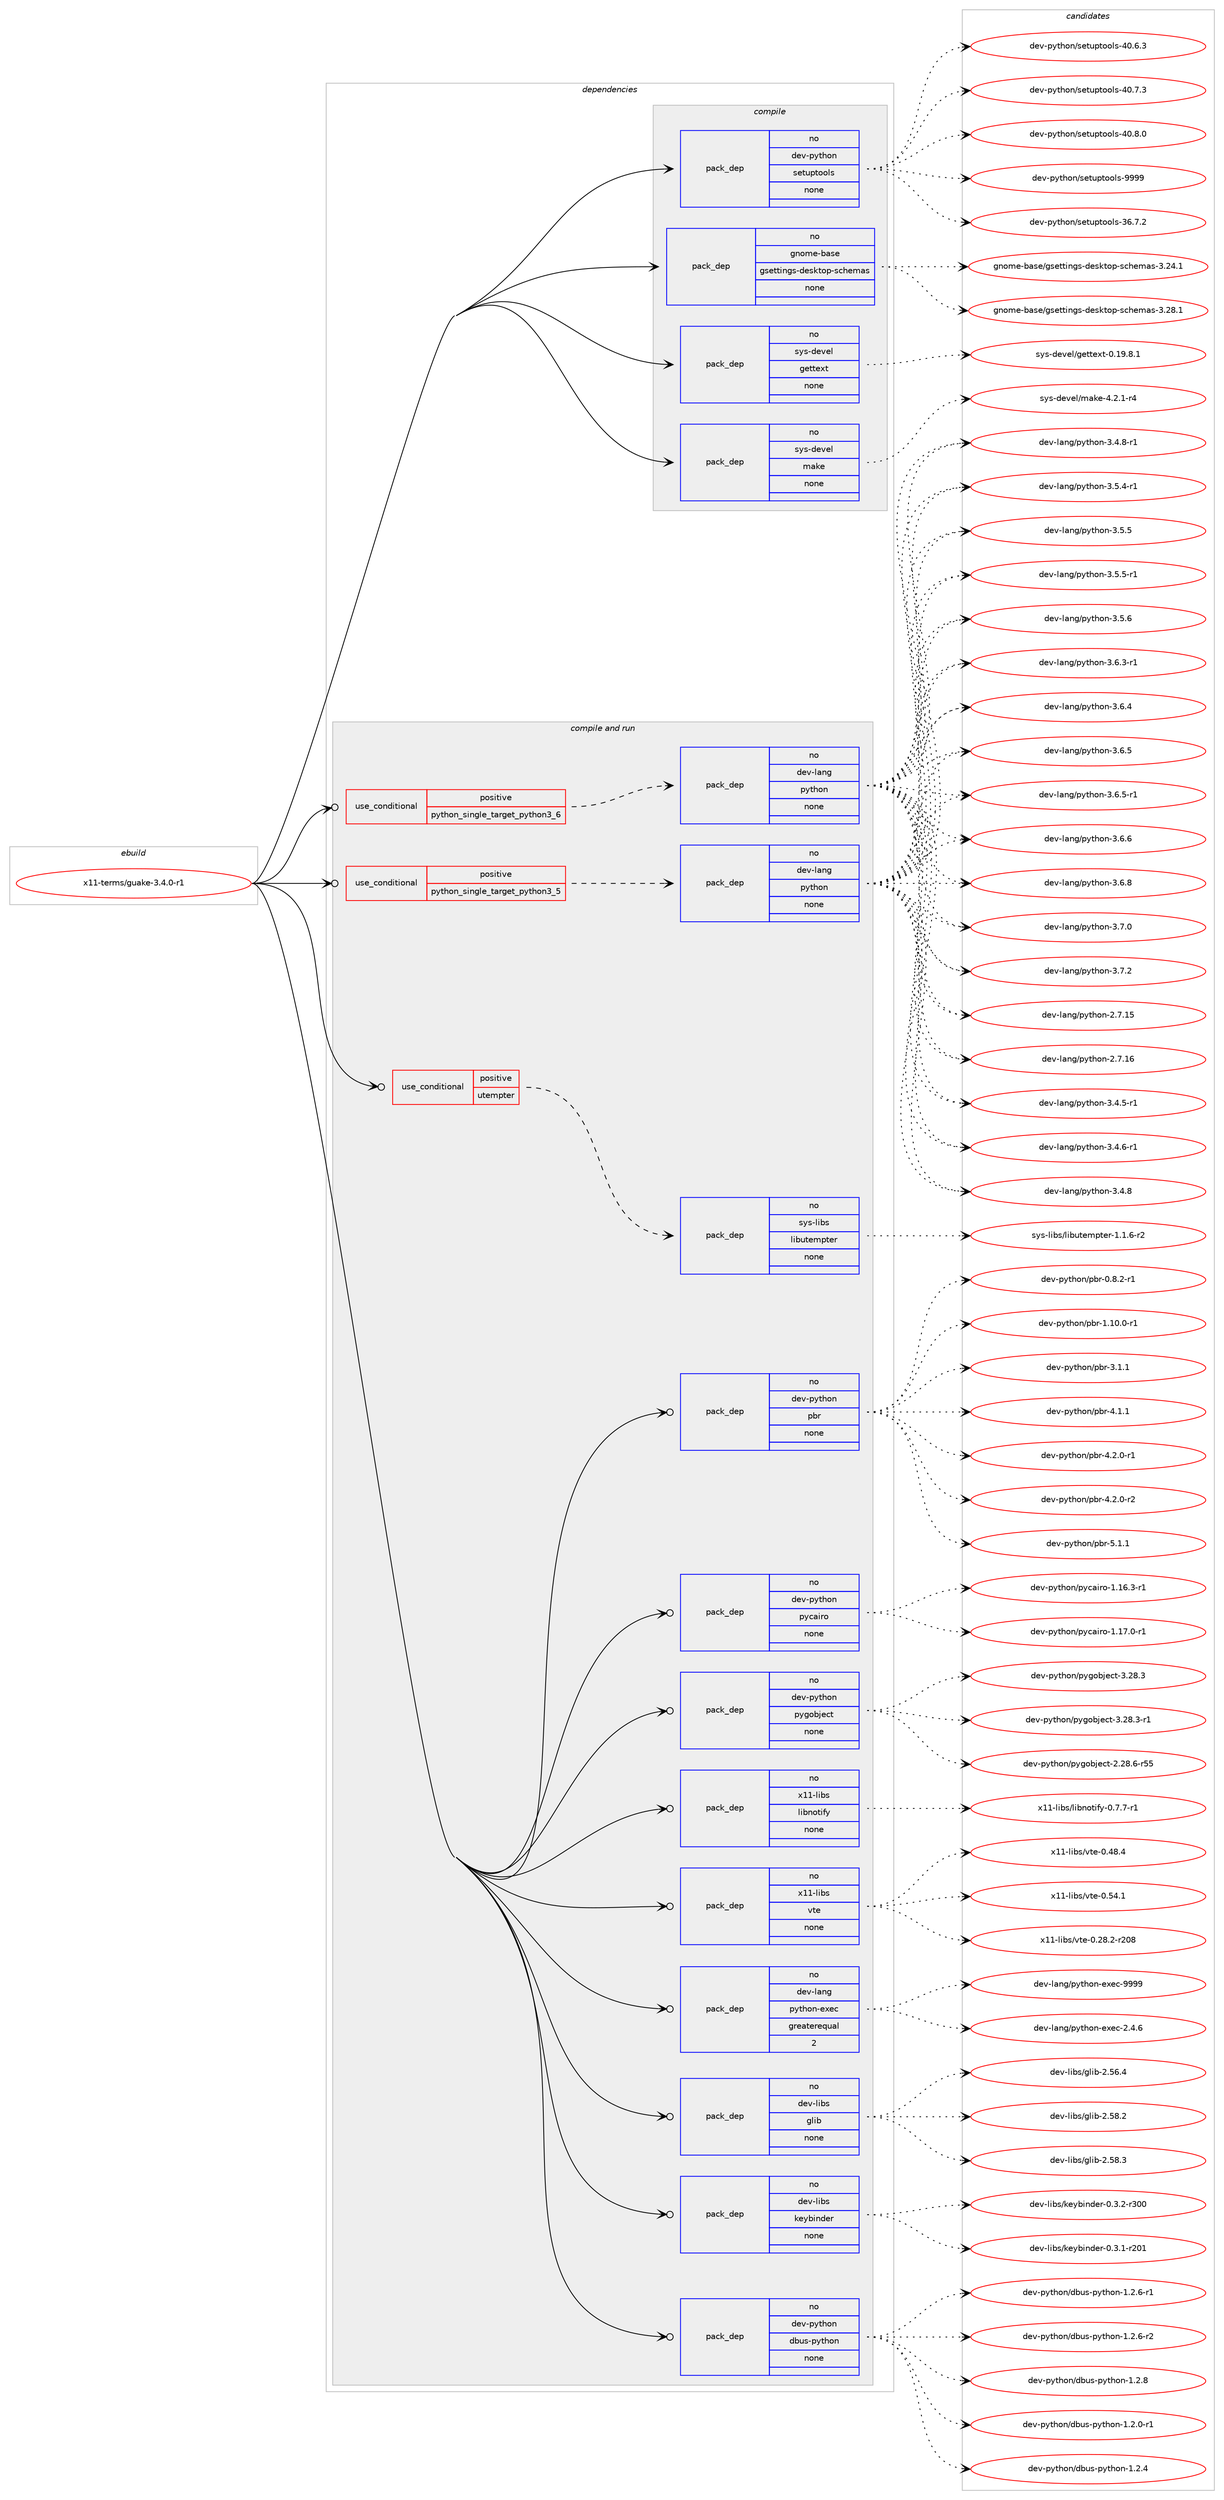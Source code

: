 digraph prolog {

# *************
# Graph options
# *************

newrank=true;
concentrate=true;
compound=true;
graph [rankdir=LR,fontname=Helvetica,fontsize=10,ranksep=1.5];#, ranksep=2.5, nodesep=0.2];
edge  [arrowhead=vee];
node  [fontname=Helvetica,fontsize=10];

# **********
# The ebuild
# **********

subgraph cluster_leftcol {
color=gray;
rank=same;
label=<<i>ebuild</i>>;
id [label="x11-terms/guake-3.4.0-r1", color=red, width=4, href="../x11-terms/guake-3.4.0-r1.svg"];
}

# ****************
# The dependencies
# ****************

subgraph cluster_midcol {
color=gray;
label=<<i>dependencies</i>>;
subgraph cluster_compile {
fillcolor="#eeeeee";
style=filled;
label=<<i>compile</i>>;
subgraph pack1271180 {
dependency1768008 [label=<<TABLE BORDER="0" CELLBORDER="1" CELLSPACING="0" CELLPADDING="4" WIDTH="220"><TR><TD ROWSPAN="6" CELLPADDING="30">pack_dep</TD></TR><TR><TD WIDTH="110">no</TD></TR><TR><TD>dev-python</TD></TR><TR><TD>setuptools</TD></TR><TR><TD>none</TD></TR><TR><TD></TD></TR></TABLE>>, shape=none, color=blue];
}
id:e -> dependency1768008:w [weight=20,style="solid",arrowhead="vee"];
subgraph pack1271181 {
dependency1768009 [label=<<TABLE BORDER="0" CELLBORDER="1" CELLSPACING="0" CELLPADDING="4" WIDTH="220"><TR><TD ROWSPAN="6" CELLPADDING="30">pack_dep</TD></TR><TR><TD WIDTH="110">no</TD></TR><TR><TD>gnome-base</TD></TR><TR><TD>gsettings-desktop-schemas</TD></TR><TR><TD>none</TD></TR><TR><TD></TD></TR></TABLE>>, shape=none, color=blue];
}
id:e -> dependency1768009:w [weight=20,style="solid",arrowhead="vee"];
subgraph pack1271182 {
dependency1768010 [label=<<TABLE BORDER="0" CELLBORDER="1" CELLSPACING="0" CELLPADDING="4" WIDTH="220"><TR><TD ROWSPAN="6" CELLPADDING="30">pack_dep</TD></TR><TR><TD WIDTH="110">no</TD></TR><TR><TD>sys-devel</TD></TR><TR><TD>gettext</TD></TR><TR><TD>none</TD></TR><TR><TD></TD></TR></TABLE>>, shape=none, color=blue];
}
id:e -> dependency1768010:w [weight=20,style="solid",arrowhead="vee"];
subgraph pack1271183 {
dependency1768011 [label=<<TABLE BORDER="0" CELLBORDER="1" CELLSPACING="0" CELLPADDING="4" WIDTH="220"><TR><TD ROWSPAN="6" CELLPADDING="30">pack_dep</TD></TR><TR><TD WIDTH="110">no</TD></TR><TR><TD>sys-devel</TD></TR><TR><TD>make</TD></TR><TR><TD>none</TD></TR><TR><TD></TD></TR></TABLE>>, shape=none, color=blue];
}
id:e -> dependency1768011:w [weight=20,style="solid",arrowhead="vee"];
}
subgraph cluster_compileandrun {
fillcolor="#eeeeee";
style=filled;
label=<<i>compile and run</i>>;
subgraph cond467023 {
dependency1768012 [label=<<TABLE BORDER="0" CELLBORDER="1" CELLSPACING="0" CELLPADDING="4"><TR><TD ROWSPAN="3" CELLPADDING="10">use_conditional</TD></TR><TR><TD>positive</TD></TR><TR><TD>python_single_target_python3_5</TD></TR></TABLE>>, shape=none, color=red];
subgraph pack1271184 {
dependency1768013 [label=<<TABLE BORDER="0" CELLBORDER="1" CELLSPACING="0" CELLPADDING="4" WIDTH="220"><TR><TD ROWSPAN="6" CELLPADDING="30">pack_dep</TD></TR><TR><TD WIDTH="110">no</TD></TR><TR><TD>dev-lang</TD></TR><TR><TD>python</TD></TR><TR><TD>none</TD></TR><TR><TD></TD></TR></TABLE>>, shape=none, color=blue];
}
dependency1768012:e -> dependency1768013:w [weight=20,style="dashed",arrowhead="vee"];
}
id:e -> dependency1768012:w [weight=20,style="solid",arrowhead="odotvee"];
subgraph cond467024 {
dependency1768014 [label=<<TABLE BORDER="0" CELLBORDER="1" CELLSPACING="0" CELLPADDING="4"><TR><TD ROWSPAN="3" CELLPADDING="10">use_conditional</TD></TR><TR><TD>positive</TD></TR><TR><TD>python_single_target_python3_6</TD></TR></TABLE>>, shape=none, color=red];
subgraph pack1271185 {
dependency1768015 [label=<<TABLE BORDER="0" CELLBORDER="1" CELLSPACING="0" CELLPADDING="4" WIDTH="220"><TR><TD ROWSPAN="6" CELLPADDING="30">pack_dep</TD></TR><TR><TD WIDTH="110">no</TD></TR><TR><TD>dev-lang</TD></TR><TR><TD>python</TD></TR><TR><TD>none</TD></TR><TR><TD></TD></TR></TABLE>>, shape=none, color=blue];
}
dependency1768014:e -> dependency1768015:w [weight=20,style="dashed",arrowhead="vee"];
}
id:e -> dependency1768014:w [weight=20,style="solid",arrowhead="odotvee"];
subgraph cond467025 {
dependency1768016 [label=<<TABLE BORDER="0" CELLBORDER="1" CELLSPACING="0" CELLPADDING="4"><TR><TD ROWSPAN="3" CELLPADDING="10">use_conditional</TD></TR><TR><TD>positive</TD></TR><TR><TD>utempter</TD></TR></TABLE>>, shape=none, color=red];
subgraph pack1271186 {
dependency1768017 [label=<<TABLE BORDER="0" CELLBORDER="1" CELLSPACING="0" CELLPADDING="4" WIDTH="220"><TR><TD ROWSPAN="6" CELLPADDING="30">pack_dep</TD></TR><TR><TD WIDTH="110">no</TD></TR><TR><TD>sys-libs</TD></TR><TR><TD>libutempter</TD></TR><TR><TD>none</TD></TR><TR><TD></TD></TR></TABLE>>, shape=none, color=blue];
}
dependency1768016:e -> dependency1768017:w [weight=20,style="dashed",arrowhead="vee"];
}
id:e -> dependency1768016:w [weight=20,style="solid",arrowhead="odotvee"];
subgraph pack1271187 {
dependency1768018 [label=<<TABLE BORDER="0" CELLBORDER="1" CELLSPACING="0" CELLPADDING="4" WIDTH="220"><TR><TD ROWSPAN="6" CELLPADDING="30">pack_dep</TD></TR><TR><TD WIDTH="110">no</TD></TR><TR><TD>dev-lang</TD></TR><TR><TD>python-exec</TD></TR><TR><TD>greaterequal</TD></TR><TR><TD>2</TD></TR></TABLE>>, shape=none, color=blue];
}
id:e -> dependency1768018:w [weight=20,style="solid",arrowhead="odotvee"];
subgraph pack1271188 {
dependency1768019 [label=<<TABLE BORDER="0" CELLBORDER="1" CELLSPACING="0" CELLPADDING="4" WIDTH="220"><TR><TD ROWSPAN="6" CELLPADDING="30">pack_dep</TD></TR><TR><TD WIDTH="110">no</TD></TR><TR><TD>dev-libs</TD></TR><TR><TD>glib</TD></TR><TR><TD>none</TD></TR><TR><TD></TD></TR></TABLE>>, shape=none, color=blue];
}
id:e -> dependency1768019:w [weight=20,style="solid",arrowhead="odotvee"];
subgraph pack1271189 {
dependency1768020 [label=<<TABLE BORDER="0" CELLBORDER="1" CELLSPACING="0" CELLPADDING="4" WIDTH="220"><TR><TD ROWSPAN="6" CELLPADDING="30">pack_dep</TD></TR><TR><TD WIDTH="110">no</TD></TR><TR><TD>dev-libs</TD></TR><TR><TD>keybinder</TD></TR><TR><TD>none</TD></TR><TR><TD></TD></TR></TABLE>>, shape=none, color=blue];
}
id:e -> dependency1768020:w [weight=20,style="solid",arrowhead="odotvee"];
subgraph pack1271190 {
dependency1768021 [label=<<TABLE BORDER="0" CELLBORDER="1" CELLSPACING="0" CELLPADDING="4" WIDTH="220"><TR><TD ROWSPAN="6" CELLPADDING="30">pack_dep</TD></TR><TR><TD WIDTH="110">no</TD></TR><TR><TD>dev-python</TD></TR><TR><TD>dbus-python</TD></TR><TR><TD>none</TD></TR><TR><TD></TD></TR></TABLE>>, shape=none, color=blue];
}
id:e -> dependency1768021:w [weight=20,style="solid",arrowhead="odotvee"];
subgraph pack1271191 {
dependency1768022 [label=<<TABLE BORDER="0" CELLBORDER="1" CELLSPACING="0" CELLPADDING="4" WIDTH="220"><TR><TD ROWSPAN="6" CELLPADDING="30">pack_dep</TD></TR><TR><TD WIDTH="110">no</TD></TR><TR><TD>dev-python</TD></TR><TR><TD>pbr</TD></TR><TR><TD>none</TD></TR><TR><TD></TD></TR></TABLE>>, shape=none, color=blue];
}
id:e -> dependency1768022:w [weight=20,style="solid",arrowhead="odotvee"];
subgraph pack1271192 {
dependency1768023 [label=<<TABLE BORDER="0" CELLBORDER="1" CELLSPACING="0" CELLPADDING="4" WIDTH="220"><TR><TD ROWSPAN="6" CELLPADDING="30">pack_dep</TD></TR><TR><TD WIDTH="110">no</TD></TR><TR><TD>dev-python</TD></TR><TR><TD>pycairo</TD></TR><TR><TD>none</TD></TR><TR><TD></TD></TR></TABLE>>, shape=none, color=blue];
}
id:e -> dependency1768023:w [weight=20,style="solid",arrowhead="odotvee"];
subgraph pack1271193 {
dependency1768024 [label=<<TABLE BORDER="0" CELLBORDER="1" CELLSPACING="0" CELLPADDING="4" WIDTH="220"><TR><TD ROWSPAN="6" CELLPADDING="30">pack_dep</TD></TR><TR><TD WIDTH="110">no</TD></TR><TR><TD>dev-python</TD></TR><TR><TD>pygobject</TD></TR><TR><TD>none</TD></TR><TR><TD></TD></TR></TABLE>>, shape=none, color=blue];
}
id:e -> dependency1768024:w [weight=20,style="solid",arrowhead="odotvee"];
subgraph pack1271194 {
dependency1768025 [label=<<TABLE BORDER="0" CELLBORDER="1" CELLSPACING="0" CELLPADDING="4" WIDTH="220"><TR><TD ROWSPAN="6" CELLPADDING="30">pack_dep</TD></TR><TR><TD WIDTH="110">no</TD></TR><TR><TD>x11-libs</TD></TR><TR><TD>libnotify</TD></TR><TR><TD>none</TD></TR><TR><TD></TD></TR></TABLE>>, shape=none, color=blue];
}
id:e -> dependency1768025:w [weight=20,style="solid",arrowhead="odotvee"];
subgraph pack1271195 {
dependency1768026 [label=<<TABLE BORDER="0" CELLBORDER="1" CELLSPACING="0" CELLPADDING="4" WIDTH="220"><TR><TD ROWSPAN="6" CELLPADDING="30">pack_dep</TD></TR><TR><TD WIDTH="110">no</TD></TR><TR><TD>x11-libs</TD></TR><TR><TD>vte</TD></TR><TR><TD>none</TD></TR><TR><TD></TD></TR></TABLE>>, shape=none, color=blue];
}
id:e -> dependency1768026:w [weight=20,style="solid",arrowhead="odotvee"];
}
subgraph cluster_run {
fillcolor="#eeeeee";
style=filled;
label=<<i>run</i>>;
}
}

# **************
# The candidates
# **************

subgraph cluster_choices {
rank=same;
color=gray;
label=<<i>candidates</i>>;

subgraph choice1271180 {
color=black;
nodesep=1;
choice100101118451121211161041111104711510111611711211611111110811545515446554650 [label="dev-python/setuptools-36.7.2", color=red, width=4,href="../dev-python/setuptools-36.7.2.svg"];
choice100101118451121211161041111104711510111611711211611111110811545524846544651 [label="dev-python/setuptools-40.6.3", color=red, width=4,href="../dev-python/setuptools-40.6.3.svg"];
choice100101118451121211161041111104711510111611711211611111110811545524846554651 [label="dev-python/setuptools-40.7.3", color=red, width=4,href="../dev-python/setuptools-40.7.3.svg"];
choice100101118451121211161041111104711510111611711211611111110811545524846564648 [label="dev-python/setuptools-40.8.0", color=red, width=4,href="../dev-python/setuptools-40.8.0.svg"];
choice10010111845112121116104111110471151011161171121161111111081154557575757 [label="dev-python/setuptools-9999", color=red, width=4,href="../dev-python/setuptools-9999.svg"];
dependency1768008:e -> choice100101118451121211161041111104711510111611711211611111110811545515446554650:w [style=dotted,weight="100"];
dependency1768008:e -> choice100101118451121211161041111104711510111611711211611111110811545524846544651:w [style=dotted,weight="100"];
dependency1768008:e -> choice100101118451121211161041111104711510111611711211611111110811545524846554651:w [style=dotted,weight="100"];
dependency1768008:e -> choice100101118451121211161041111104711510111611711211611111110811545524846564648:w [style=dotted,weight="100"];
dependency1768008:e -> choice10010111845112121116104111110471151011161171121161111111081154557575757:w [style=dotted,weight="100"];
}
subgraph choice1271181 {
color=black;
nodesep=1;
choice103110111109101459897115101471031151011161161051101031154510010111510711611111245115991041011099711545514650524649 [label="gnome-base/gsettings-desktop-schemas-3.24.1", color=red, width=4,href="../gnome-base/gsettings-desktop-schemas-3.24.1.svg"];
choice103110111109101459897115101471031151011161161051101031154510010111510711611111245115991041011099711545514650564649 [label="gnome-base/gsettings-desktop-schemas-3.28.1", color=red, width=4,href="../gnome-base/gsettings-desktop-schemas-3.28.1.svg"];
dependency1768009:e -> choice103110111109101459897115101471031151011161161051101031154510010111510711611111245115991041011099711545514650524649:w [style=dotted,weight="100"];
dependency1768009:e -> choice103110111109101459897115101471031151011161161051101031154510010111510711611111245115991041011099711545514650564649:w [style=dotted,weight="100"];
}
subgraph choice1271182 {
color=black;
nodesep=1;
choice1151211154510010111810110847103101116116101120116454846495746564649 [label="sys-devel/gettext-0.19.8.1", color=red, width=4,href="../sys-devel/gettext-0.19.8.1.svg"];
dependency1768010:e -> choice1151211154510010111810110847103101116116101120116454846495746564649:w [style=dotted,weight="100"];
}
subgraph choice1271183 {
color=black;
nodesep=1;
choice1151211154510010111810110847109971071014552465046494511452 [label="sys-devel/make-4.2.1-r4", color=red, width=4,href="../sys-devel/make-4.2.1-r4.svg"];
dependency1768011:e -> choice1151211154510010111810110847109971071014552465046494511452:w [style=dotted,weight="100"];
}
subgraph choice1271184 {
color=black;
nodesep=1;
choice10010111845108971101034711212111610411111045504655464953 [label="dev-lang/python-2.7.15", color=red, width=4,href="../dev-lang/python-2.7.15.svg"];
choice10010111845108971101034711212111610411111045504655464954 [label="dev-lang/python-2.7.16", color=red, width=4,href="../dev-lang/python-2.7.16.svg"];
choice1001011184510897110103471121211161041111104551465246534511449 [label="dev-lang/python-3.4.5-r1", color=red, width=4,href="../dev-lang/python-3.4.5-r1.svg"];
choice1001011184510897110103471121211161041111104551465246544511449 [label="dev-lang/python-3.4.6-r1", color=red, width=4,href="../dev-lang/python-3.4.6-r1.svg"];
choice100101118451089711010347112121116104111110455146524656 [label="dev-lang/python-3.4.8", color=red, width=4,href="../dev-lang/python-3.4.8.svg"];
choice1001011184510897110103471121211161041111104551465246564511449 [label="dev-lang/python-3.4.8-r1", color=red, width=4,href="../dev-lang/python-3.4.8-r1.svg"];
choice1001011184510897110103471121211161041111104551465346524511449 [label="dev-lang/python-3.5.4-r1", color=red, width=4,href="../dev-lang/python-3.5.4-r1.svg"];
choice100101118451089711010347112121116104111110455146534653 [label="dev-lang/python-3.5.5", color=red, width=4,href="../dev-lang/python-3.5.5.svg"];
choice1001011184510897110103471121211161041111104551465346534511449 [label="dev-lang/python-3.5.5-r1", color=red, width=4,href="../dev-lang/python-3.5.5-r1.svg"];
choice100101118451089711010347112121116104111110455146534654 [label="dev-lang/python-3.5.6", color=red, width=4,href="../dev-lang/python-3.5.6.svg"];
choice1001011184510897110103471121211161041111104551465446514511449 [label="dev-lang/python-3.6.3-r1", color=red, width=4,href="../dev-lang/python-3.6.3-r1.svg"];
choice100101118451089711010347112121116104111110455146544652 [label="dev-lang/python-3.6.4", color=red, width=4,href="../dev-lang/python-3.6.4.svg"];
choice100101118451089711010347112121116104111110455146544653 [label="dev-lang/python-3.6.5", color=red, width=4,href="../dev-lang/python-3.6.5.svg"];
choice1001011184510897110103471121211161041111104551465446534511449 [label="dev-lang/python-3.6.5-r1", color=red, width=4,href="../dev-lang/python-3.6.5-r1.svg"];
choice100101118451089711010347112121116104111110455146544654 [label="dev-lang/python-3.6.6", color=red, width=4,href="../dev-lang/python-3.6.6.svg"];
choice100101118451089711010347112121116104111110455146544656 [label="dev-lang/python-3.6.8", color=red, width=4,href="../dev-lang/python-3.6.8.svg"];
choice100101118451089711010347112121116104111110455146554648 [label="dev-lang/python-3.7.0", color=red, width=4,href="../dev-lang/python-3.7.0.svg"];
choice100101118451089711010347112121116104111110455146554650 [label="dev-lang/python-3.7.2", color=red, width=4,href="../dev-lang/python-3.7.2.svg"];
dependency1768013:e -> choice10010111845108971101034711212111610411111045504655464953:w [style=dotted,weight="100"];
dependency1768013:e -> choice10010111845108971101034711212111610411111045504655464954:w [style=dotted,weight="100"];
dependency1768013:e -> choice1001011184510897110103471121211161041111104551465246534511449:w [style=dotted,weight="100"];
dependency1768013:e -> choice1001011184510897110103471121211161041111104551465246544511449:w [style=dotted,weight="100"];
dependency1768013:e -> choice100101118451089711010347112121116104111110455146524656:w [style=dotted,weight="100"];
dependency1768013:e -> choice1001011184510897110103471121211161041111104551465246564511449:w [style=dotted,weight="100"];
dependency1768013:e -> choice1001011184510897110103471121211161041111104551465346524511449:w [style=dotted,weight="100"];
dependency1768013:e -> choice100101118451089711010347112121116104111110455146534653:w [style=dotted,weight="100"];
dependency1768013:e -> choice1001011184510897110103471121211161041111104551465346534511449:w [style=dotted,weight="100"];
dependency1768013:e -> choice100101118451089711010347112121116104111110455146534654:w [style=dotted,weight="100"];
dependency1768013:e -> choice1001011184510897110103471121211161041111104551465446514511449:w [style=dotted,weight="100"];
dependency1768013:e -> choice100101118451089711010347112121116104111110455146544652:w [style=dotted,weight="100"];
dependency1768013:e -> choice100101118451089711010347112121116104111110455146544653:w [style=dotted,weight="100"];
dependency1768013:e -> choice1001011184510897110103471121211161041111104551465446534511449:w [style=dotted,weight="100"];
dependency1768013:e -> choice100101118451089711010347112121116104111110455146544654:w [style=dotted,weight="100"];
dependency1768013:e -> choice100101118451089711010347112121116104111110455146544656:w [style=dotted,weight="100"];
dependency1768013:e -> choice100101118451089711010347112121116104111110455146554648:w [style=dotted,weight="100"];
dependency1768013:e -> choice100101118451089711010347112121116104111110455146554650:w [style=dotted,weight="100"];
}
subgraph choice1271185 {
color=black;
nodesep=1;
choice10010111845108971101034711212111610411111045504655464953 [label="dev-lang/python-2.7.15", color=red, width=4,href="../dev-lang/python-2.7.15.svg"];
choice10010111845108971101034711212111610411111045504655464954 [label="dev-lang/python-2.7.16", color=red, width=4,href="../dev-lang/python-2.7.16.svg"];
choice1001011184510897110103471121211161041111104551465246534511449 [label="dev-lang/python-3.4.5-r1", color=red, width=4,href="../dev-lang/python-3.4.5-r1.svg"];
choice1001011184510897110103471121211161041111104551465246544511449 [label="dev-lang/python-3.4.6-r1", color=red, width=4,href="../dev-lang/python-3.4.6-r1.svg"];
choice100101118451089711010347112121116104111110455146524656 [label="dev-lang/python-3.4.8", color=red, width=4,href="../dev-lang/python-3.4.8.svg"];
choice1001011184510897110103471121211161041111104551465246564511449 [label="dev-lang/python-3.4.8-r1", color=red, width=4,href="../dev-lang/python-3.4.8-r1.svg"];
choice1001011184510897110103471121211161041111104551465346524511449 [label="dev-lang/python-3.5.4-r1", color=red, width=4,href="../dev-lang/python-3.5.4-r1.svg"];
choice100101118451089711010347112121116104111110455146534653 [label="dev-lang/python-3.5.5", color=red, width=4,href="../dev-lang/python-3.5.5.svg"];
choice1001011184510897110103471121211161041111104551465346534511449 [label="dev-lang/python-3.5.5-r1", color=red, width=4,href="../dev-lang/python-3.5.5-r1.svg"];
choice100101118451089711010347112121116104111110455146534654 [label="dev-lang/python-3.5.6", color=red, width=4,href="../dev-lang/python-3.5.6.svg"];
choice1001011184510897110103471121211161041111104551465446514511449 [label="dev-lang/python-3.6.3-r1", color=red, width=4,href="../dev-lang/python-3.6.3-r1.svg"];
choice100101118451089711010347112121116104111110455146544652 [label="dev-lang/python-3.6.4", color=red, width=4,href="../dev-lang/python-3.6.4.svg"];
choice100101118451089711010347112121116104111110455146544653 [label="dev-lang/python-3.6.5", color=red, width=4,href="../dev-lang/python-3.6.5.svg"];
choice1001011184510897110103471121211161041111104551465446534511449 [label="dev-lang/python-3.6.5-r1", color=red, width=4,href="../dev-lang/python-3.6.5-r1.svg"];
choice100101118451089711010347112121116104111110455146544654 [label="dev-lang/python-3.6.6", color=red, width=4,href="../dev-lang/python-3.6.6.svg"];
choice100101118451089711010347112121116104111110455146544656 [label="dev-lang/python-3.6.8", color=red, width=4,href="../dev-lang/python-3.6.8.svg"];
choice100101118451089711010347112121116104111110455146554648 [label="dev-lang/python-3.7.0", color=red, width=4,href="../dev-lang/python-3.7.0.svg"];
choice100101118451089711010347112121116104111110455146554650 [label="dev-lang/python-3.7.2", color=red, width=4,href="../dev-lang/python-3.7.2.svg"];
dependency1768015:e -> choice10010111845108971101034711212111610411111045504655464953:w [style=dotted,weight="100"];
dependency1768015:e -> choice10010111845108971101034711212111610411111045504655464954:w [style=dotted,weight="100"];
dependency1768015:e -> choice1001011184510897110103471121211161041111104551465246534511449:w [style=dotted,weight="100"];
dependency1768015:e -> choice1001011184510897110103471121211161041111104551465246544511449:w [style=dotted,weight="100"];
dependency1768015:e -> choice100101118451089711010347112121116104111110455146524656:w [style=dotted,weight="100"];
dependency1768015:e -> choice1001011184510897110103471121211161041111104551465246564511449:w [style=dotted,weight="100"];
dependency1768015:e -> choice1001011184510897110103471121211161041111104551465346524511449:w [style=dotted,weight="100"];
dependency1768015:e -> choice100101118451089711010347112121116104111110455146534653:w [style=dotted,weight="100"];
dependency1768015:e -> choice1001011184510897110103471121211161041111104551465346534511449:w [style=dotted,weight="100"];
dependency1768015:e -> choice100101118451089711010347112121116104111110455146534654:w [style=dotted,weight="100"];
dependency1768015:e -> choice1001011184510897110103471121211161041111104551465446514511449:w [style=dotted,weight="100"];
dependency1768015:e -> choice100101118451089711010347112121116104111110455146544652:w [style=dotted,weight="100"];
dependency1768015:e -> choice100101118451089711010347112121116104111110455146544653:w [style=dotted,weight="100"];
dependency1768015:e -> choice1001011184510897110103471121211161041111104551465446534511449:w [style=dotted,weight="100"];
dependency1768015:e -> choice100101118451089711010347112121116104111110455146544654:w [style=dotted,weight="100"];
dependency1768015:e -> choice100101118451089711010347112121116104111110455146544656:w [style=dotted,weight="100"];
dependency1768015:e -> choice100101118451089711010347112121116104111110455146554648:w [style=dotted,weight="100"];
dependency1768015:e -> choice100101118451089711010347112121116104111110455146554650:w [style=dotted,weight="100"];
}
subgraph choice1271186 {
color=black;
nodesep=1;
choice115121115451081059811547108105981171161011091121161011144549464946544511450 [label="sys-libs/libutempter-1.1.6-r2", color=red, width=4,href="../sys-libs/libutempter-1.1.6-r2.svg"];
dependency1768017:e -> choice115121115451081059811547108105981171161011091121161011144549464946544511450:w [style=dotted,weight="100"];
}
subgraph choice1271187 {
color=black;
nodesep=1;
choice1001011184510897110103471121211161041111104510112010199455046524654 [label="dev-lang/python-exec-2.4.6", color=red, width=4,href="../dev-lang/python-exec-2.4.6.svg"];
choice10010111845108971101034711212111610411111045101120101994557575757 [label="dev-lang/python-exec-9999", color=red, width=4,href="../dev-lang/python-exec-9999.svg"];
dependency1768018:e -> choice1001011184510897110103471121211161041111104510112010199455046524654:w [style=dotted,weight="100"];
dependency1768018:e -> choice10010111845108971101034711212111610411111045101120101994557575757:w [style=dotted,weight="100"];
}
subgraph choice1271188 {
color=black;
nodesep=1;
choice1001011184510810598115471031081059845504653544652 [label="dev-libs/glib-2.56.4", color=red, width=4,href="../dev-libs/glib-2.56.4.svg"];
choice1001011184510810598115471031081059845504653564650 [label="dev-libs/glib-2.58.2", color=red, width=4,href="../dev-libs/glib-2.58.2.svg"];
choice1001011184510810598115471031081059845504653564651 [label="dev-libs/glib-2.58.3", color=red, width=4,href="../dev-libs/glib-2.58.3.svg"];
dependency1768019:e -> choice1001011184510810598115471031081059845504653544652:w [style=dotted,weight="100"];
dependency1768019:e -> choice1001011184510810598115471031081059845504653564650:w [style=dotted,weight="100"];
dependency1768019:e -> choice1001011184510810598115471031081059845504653564651:w [style=dotted,weight="100"];
}
subgraph choice1271189 {
color=black;
nodesep=1;
choice1001011184510810598115471071011219810511010010111445484651464945114504849 [label="dev-libs/keybinder-0.3.1-r201", color=red, width=4,href="../dev-libs/keybinder-0.3.1-r201.svg"];
choice1001011184510810598115471071011219810511010010111445484651465045114514848 [label="dev-libs/keybinder-0.3.2-r300", color=red, width=4,href="../dev-libs/keybinder-0.3.2-r300.svg"];
dependency1768020:e -> choice1001011184510810598115471071011219810511010010111445484651464945114504849:w [style=dotted,weight="100"];
dependency1768020:e -> choice1001011184510810598115471071011219810511010010111445484651465045114514848:w [style=dotted,weight="100"];
}
subgraph choice1271190 {
color=black;
nodesep=1;
choice100101118451121211161041111104710098117115451121211161041111104549465046484511449 [label="dev-python/dbus-python-1.2.0-r1", color=red, width=4,href="../dev-python/dbus-python-1.2.0-r1.svg"];
choice10010111845112121116104111110471009811711545112121116104111110454946504652 [label="dev-python/dbus-python-1.2.4", color=red, width=4,href="../dev-python/dbus-python-1.2.4.svg"];
choice100101118451121211161041111104710098117115451121211161041111104549465046544511449 [label="dev-python/dbus-python-1.2.6-r1", color=red, width=4,href="../dev-python/dbus-python-1.2.6-r1.svg"];
choice100101118451121211161041111104710098117115451121211161041111104549465046544511450 [label="dev-python/dbus-python-1.2.6-r2", color=red, width=4,href="../dev-python/dbus-python-1.2.6-r2.svg"];
choice10010111845112121116104111110471009811711545112121116104111110454946504656 [label="dev-python/dbus-python-1.2.8", color=red, width=4,href="../dev-python/dbus-python-1.2.8.svg"];
dependency1768021:e -> choice100101118451121211161041111104710098117115451121211161041111104549465046484511449:w [style=dotted,weight="100"];
dependency1768021:e -> choice10010111845112121116104111110471009811711545112121116104111110454946504652:w [style=dotted,weight="100"];
dependency1768021:e -> choice100101118451121211161041111104710098117115451121211161041111104549465046544511449:w [style=dotted,weight="100"];
dependency1768021:e -> choice100101118451121211161041111104710098117115451121211161041111104549465046544511450:w [style=dotted,weight="100"];
dependency1768021:e -> choice10010111845112121116104111110471009811711545112121116104111110454946504656:w [style=dotted,weight="100"];
}
subgraph choice1271191 {
color=black;
nodesep=1;
choice1001011184511212111610411111047112981144548465646504511449 [label="dev-python/pbr-0.8.2-r1", color=red, width=4,href="../dev-python/pbr-0.8.2-r1.svg"];
choice100101118451121211161041111104711298114454946494846484511449 [label="dev-python/pbr-1.10.0-r1", color=red, width=4,href="../dev-python/pbr-1.10.0-r1.svg"];
choice100101118451121211161041111104711298114455146494649 [label="dev-python/pbr-3.1.1", color=red, width=4,href="../dev-python/pbr-3.1.1.svg"];
choice100101118451121211161041111104711298114455246494649 [label="dev-python/pbr-4.1.1", color=red, width=4,href="../dev-python/pbr-4.1.1.svg"];
choice1001011184511212111610411111047112981144552465046484511449 [label="dev-python/pbr-4.2.0-r1", color=red, width=4,href="../dev-python/pbr-4.2.0-r1.svg"];
choice1001011184511212111610411111047112981144552465046484511450 [label="dev-python/pbr-4.2.0-r2", color=red, width=4,href="../dev-python/pbr-4.2.0-r2.svg"];
choice100101118451121211161041111104711298114455346494649 [label="dev-python/pbr-5.1.1", color=red, width=4,href="../dev-python/pbr-5.1.1.svg"];
dependency1768022:e -> choice1001011184511212111610411111047112981144548465646504511449:w [style=dotted,weight="100"];
dependency1768022:e -> choice100101118451121211161041111104711298114454946494846484511449:w [style=dotted,weight="100"];
dependency1768022:e -> choice100101118451121211161041111104711298114455146494649:w [style=dotted,weight="100"];
dependency1768022:e -> choice100101118451121211161041111104711298114455246494649:w [style=dotted,weight="100"];
dependency1768022:e -> choice1001011184511212111610411111047112981144552465046484511449:w [style=dotted,weight="100"];
dependency1768022:e -> choice1001011184511212111610411111047112981144552465046484511450:w [style=dotted,weight="100"];
dependency1768022:e -> choice100101118451121211161041111104711298114455346494649:w [style=dotted,weight="100"];
}
subgraph choice1271192 {
color=black;
nodesep=1;
choice10010111845112121116104111110471121219997105114111454946495446514511449 [label="dev-python/pycairo-1.16.3-r1", color=red, width=4,href="../dev-python/pycairo-1.16.3-r1.svg"];
choice10010111845112121116104111110471121219997105114111454946495546484511449 [label="dev-python/pycairo-1.17.0-r1", color=red, width=4,href="../dev-python/pycairo-1.17.0-r1.svg"];
dependency1768023:e -> choice10010111845112121116104111110471121219997105114111454946495446514511449:w [style=dotted,weight="100"];
dependency1768023:e -> choice10010111845112121116104111110471121219997105114111454946495546484511449:w [style=dotted,weight="100"];
}
subgraph choice1271193 {
color=black;
nodesep=1;
choice1001011184511212111610411111047112121103111981061019911645504650564654451145353 [label="dev-python/pygobject-2.28.6-r55", color=red, width=4,href="../dev-python/pygobject-2.28.6-r55.svg"];
choice1001011184511212111610411111047112121103111981061019911645514650564651 [label="dev-python/pygobject-3.28.3", color=red, width=4,href="../dev-python/pygobject-3.28.3.svg"];
choice10010111845112121116104111110471121211031119810610199116455146505646514511449 [label="dev-python/pygobject-3.28.3-r1", color=red, width=4,href="../dev-python/pygobject-3.28.3-r1.svg"];
dependency1768024:e -> choice1001011184511212111610411111047112121103111981061019911645504650564654451145353:w [style=dotted,weight="100"];
dependency1768024:e -> choice1001011184511212111610411111047112121103111981061019911645514650564651:w [style=dotted,weight="100"];
dependency1768024:e -> choice10010111845112121116104111110471121211031119810610199116455146505646514511449:w [style=dotted,weight="100"];
}
subgraph choice1271194 {
color=black;
nodesep=1;
choice1204949451081059811547108105981101111161051021214548465546554511449 [label="x11-libs/libnotify-0.7.7-r1", color=red, width=4,href="../x11-libs/libnotify-0.7.7-r1.svg"];
dependency1768025:e -> choice1204949451081059811547108105981101111161051021214548465546554511449:w [style=dotted,weight="100"];
}
subgraph choice1271195 {
color=black;
nodesep=1;
choice12049494510810598115471181161014548465056465045114504856 [label="x11-libs/vte-0.28.2-r208", color=red, width=4,href="../x11-libs/vte-0.28.2-r208.svg"];
choice120494945108105981154711811610145484652564652 [label="x11-libs/vte-0.48.4", color=red, width=4,href="../x11-libs/vte-0.48.4.svg"];
choice120494945108105981154711811610145484653524649 [label="x11-libs/vte-0.54.1", color=red, width=4,href="../x11-libs/vte-0.54.1.svg"];
dependency1768026:e -> choice12049494510810598115471181161014548465056465045114504856:w [style=dotted,weight="100"];
dependency1768026:e -> choice120494945108105981154711811610145484652564652:w [style=dotted,weight="100"];
dependency1768026:e -> choice120494945108105981154711811610145484653524649:w [style=dotted,weight="100"];
}
}

}
